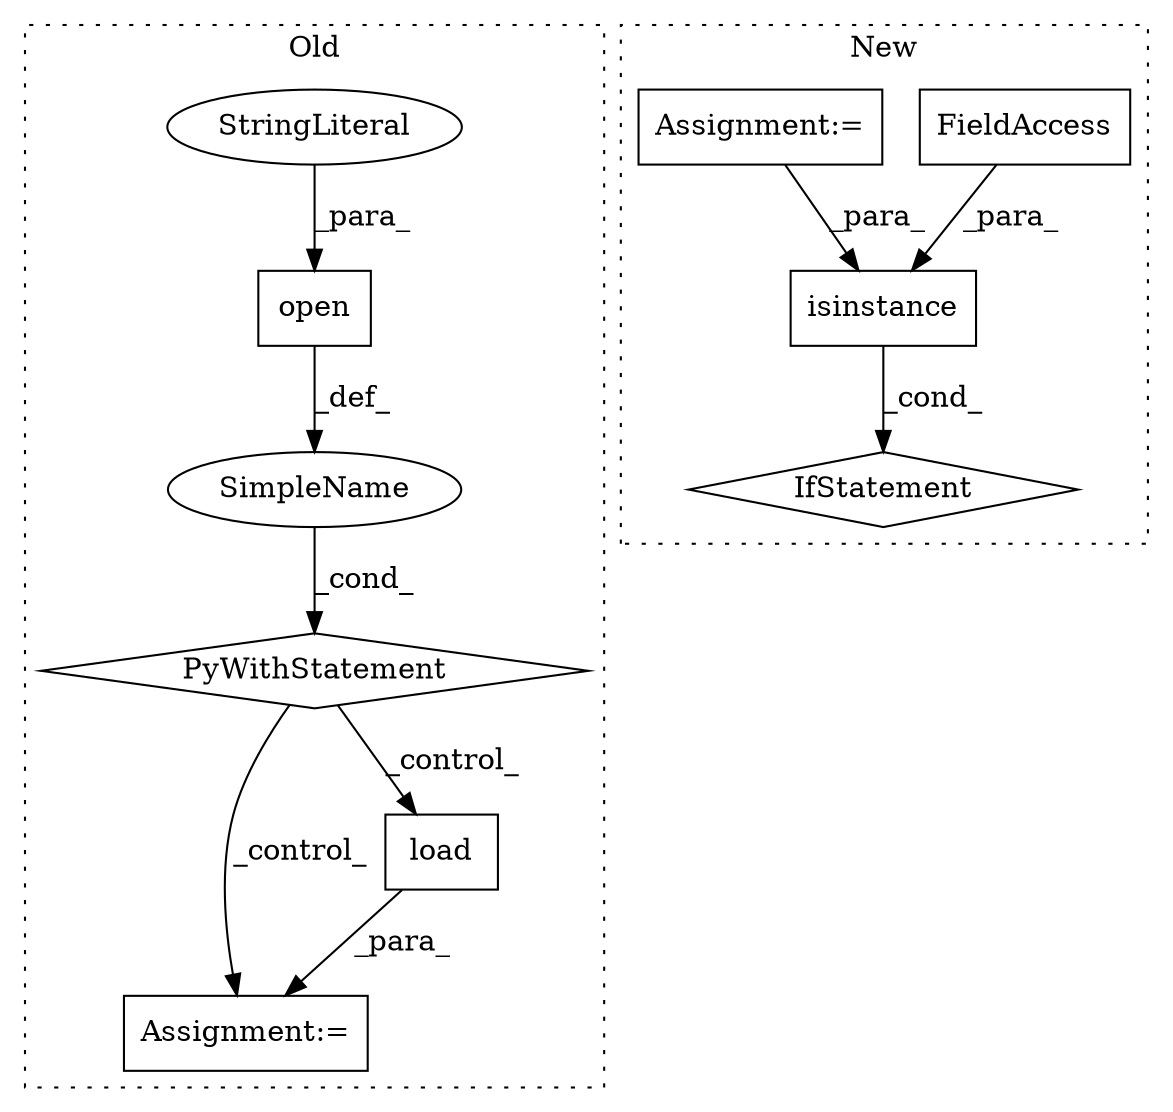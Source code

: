 digraph G {
subgraph cluster0 {
1 [label="open" a="32" s="3926,3993" l="5,1" shape="box"];
5 [label="StringLiteral" a="45" s="3990" l="3" shape="ellipse"];
6 [label="PyWithStatement" a="104" s="3916,3994" l="10,2" shape="diamond"];
7 [label="Assignment:=" a="7" s="4043" l="1" shape="box"];
8 [label="SimpleName" a="42" s="" l="" shape="ellipse"];
9 [label="load" a="32" s="4049,4060" l="5,1" shape="box"];
label = "Old";
style="dotted";
}
subgraph cluster1 {
2 [label="isinstance" a="32" s="3972,3991" l="11,1" shape="box"];
3 [label="IfStatement" a="25" s="3955,4077" l="4,2" shape="diamond"];
4 [label="FieldAccess" a="22" s="3987" l="4" shape="box"];
10 [label="Assignment:=" a="7" s="4050" l="24" shape="box"];
label = "New";
style="dotted";
}
1 -> 8 [label="_def_"];
2 -> 3 [label="_cond_"];
4 -> 2 [label="_para_"];
5 -> 1 [label="_para_"];
6 -> 7 [label="_control_"];
6 -> 9 [label="_control_"];
8 -> 6 [label="_cond_"];
9 -> 7 [label="_para_"];
10 -> 2 [label="_para_"];
}